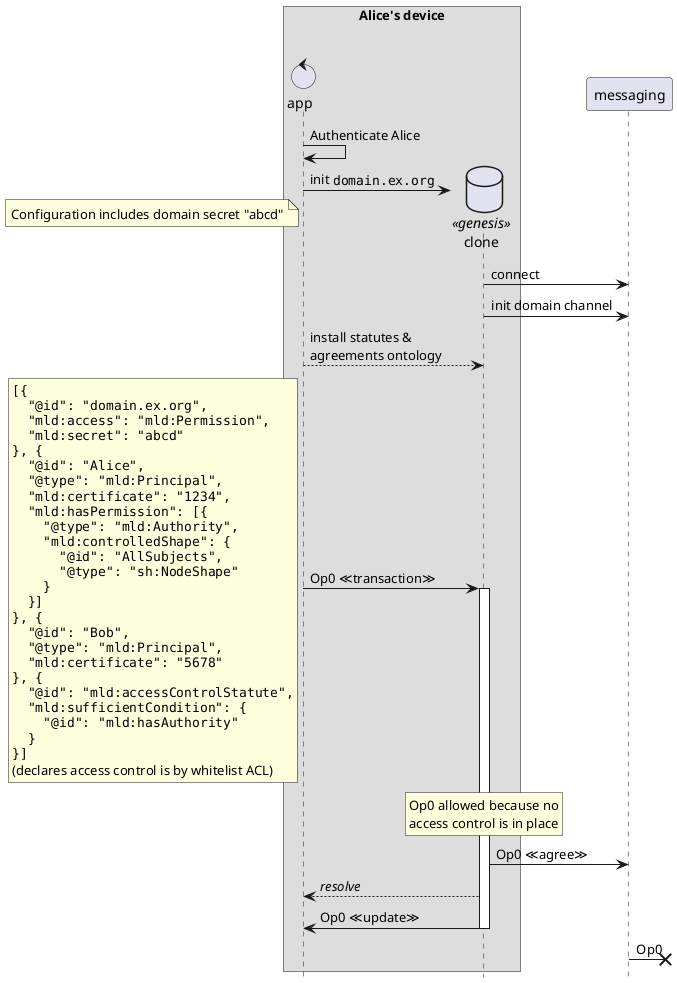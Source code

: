 @startuml
'https://plantuml.com/sequence-diagram
hide footbox

box Alice's device
control "app" as proc1
database "clone" as genesis << genesis >>
end box

proc1 -> proc1: Authenticate Alice
proc1 -> genesis **: init ""domain.ex.org""
note left
Configuration includes domain secret "abcd"
end note
genesis -> messaging : connect
genesis -> messaging : init domain channel

proc1 --> genesis: install statutes &\nagreements ontology

proc1 -> genesis ++: Op0 ≪transaction≫
rnote left
<code>
[{
  "@id": "domain.ex.org",
  "mld:access": "mld:Permission",
  "mld:secret": "abcd"
}, {
  "@id": "Alice",
  "@type": "mld:Principal",
  "mld:certificate": "1234",
  "mld:hasPermission": [{
    "@type": "mld:Authority",
    "mld:controlledShape": {
      "@id": "AllSubjects",
      "@type": "sh:NodeShape"
    }
  }]
}, {
  "@id": "Bob",
  "@type": "mld:Principal",
  "mld:certificate": "5678"
}, {
  "@id": "mld:accessControlStatute",
  "mld:sufficientCondition": {
    "@id": "mld:hasAuthority"
  }
}]
</code>
(declares access control is by whitelist ACL)
end note

rnote over genesis
Op0 allowed because no
access control is in place
end note

genesis -> messaging: Op0 ≪agree≫
genesis --> proc1: //resolve//
genesis -> proc1 --: Op0 ≪update≫
messaging ->x] : Op0

@enduml